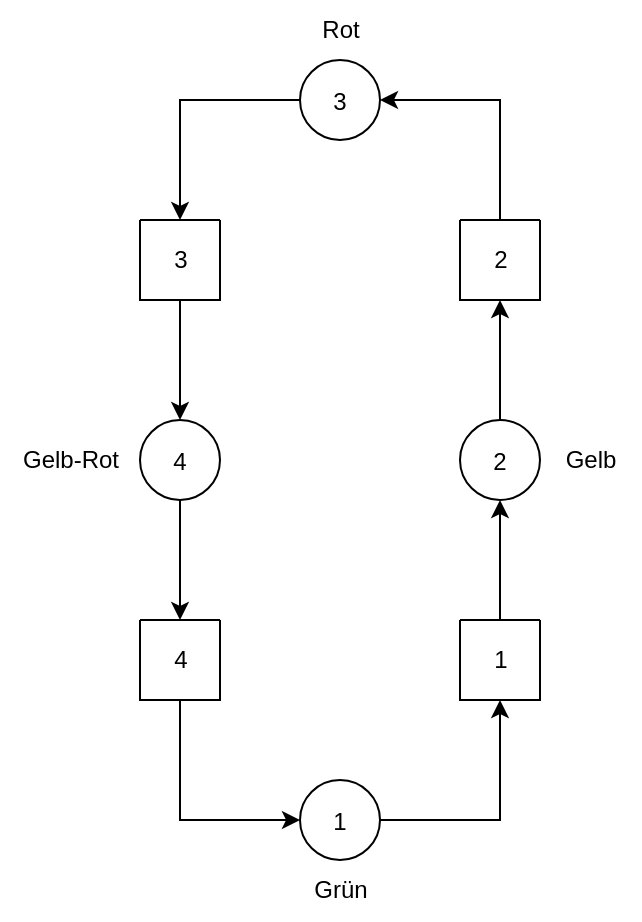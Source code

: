 <mxfile version="23.1.5" type="github">
  <diagram name="Seite-1" id="rHY39RkkCs6-cMn1Zkrb">
    <mxGraphModel dx="1270" dy="688" grid="1" gridSize="10" guides="1" tooltips="1" connect="1" arrows="1" fold="1" page="1" pageScale="1" pageWidth="827" pageHeight="1169" math="0" shadow="0">
      <root>
        <mxCell id="0" />
        <mxCell id="1" parent="0" />
        <mxCell id="ZkF7T1K0_yWGveQ7AQbq-30" style="edgeStyle=orthogonalEdgeStyle;rounded=0;orthogonalLoop=1;jettySize=auto;html=1;exitX=0;exitY=0.5;exitDx=0;exitDy=0;entryX=0.5;entryY=0;entryDx=0;entryDy=0;" edge="1" parent="1" source="ZkF7T1K0_yWGveQ7AQbq-27" target="ZkF7T1K0_yWGveQ7AQbq-29">
          <mxGeometry relative="1" as="geometry" />
        </mxCell>
        <mxCell id="ZkF7T1K0_yWGveQ7AQbq-27" value="3" style="ellipse;" vertex="1" parent="1">
          <mxGeometry x="190" y="70" width="40" height="40" as="geometry" />
        </mxCell>
        <mxCell id="ZkF7T1K0_yWGveQ7AQbq-28" value="Rot" style="text;html=1;align=center;verticalAlign=middle;resizable=0;points=[];autosize=1;strokeColor=none;fillColor=none;" vertex="1" parent="1">
          <mxGeometry x="190" y="40" width="40" height="30" as="geometry" />
        </mxCell>
        <mxCell id="ZkF7T1K0_yWGveQ7AQbq-32" style="edgeStyle=orthogonalEdgeStyle;rounded=0;orthogonalLoop=1;jettySize=auto;html=1;exitX=0.5;exitY=1;exitDx=0;exitDy=0;entryX=0.5;entryY=0;entryDx=0;entryDy=0;" edge="1" parent="1" source="ZkF7T1K0_yWGveQ7AQbq-29" target="ZkF7T1K0_yWGveQ7AQbq-31">
          <mxGeometry relative="1" as="geometry" />
        </mxCell>
        <mxCell id="ZkF7T1K0_yWGveQ7AQbq-29" value="" style="swimlane;startSize=0;" vertex="1" parent="1">
          <mxGeometry x="110" y="150" width="40" height="40" as="geometry">
            <mxRectangle x="280" y="160" width="40" height="40" as="alternateBounds" />
          </mxGeometry>
        </mxCell>
        <mxCell id="ZkF7T1K0_yWGveQ7AQbq-50" value="3" style="text;html=1;align=center;verticalAlign=middle;resizable=0;points=[];autosize=1;strokeColor=none;fillColor=none;" vertex="1" parent="ZkF7T1K0_yWGveQ7AQbq-29">
          <mxGeometry x="5" y="5" width="30" height="30" as="geometry" />
        </mxCell>
        <mxCell id="ZkF7T1K0_yWGveQ7AQbq-36" style="edgeStyle=orthogonalEdgeStyle;rounded=0;orthogonalLoop=1;jettySize=auto;html=1;exitX=0.5;exitY=1;exitDx=0;exitDy=0;entryX=0.5;entryY=0;entryDx=0;entryDy=0;" edge="1" parent="1" source="ZkF7T1K0_yWGveQ7AQbq-31" target="ZkF7T1K0_yWGveQ7AQbq-34">
          <mxGeometry relative="1" as="geometry" />
        </mxCell>
        <mxCell id="ZkF7T1K0_yWGveQ7AQbq-31" value="4" style="ellipse;" vertex="1" parent="1">
          <mxGeometry x="110" y="250" width="40" height="40" as="geometry" />
        </mxCell>
        <mxCell id="ZkF7T1K0_yWGveQ7AQbq-33" value="Gelb-Rot" style="text;html=1;align=center;verticalAlign=middle;resizable=0;points=[];autosize=1;strokeColor=none;fillColor=none;" vertex="1" parent="1">
          <mxGeometry x="40" y="255" width="70" height="30" as="geometry" />
        </mxCell>
        <mxCell id="ZkF7T1K0_yWGveQ7AQbq-38" style="edgeStyle=orthogonalEdgeStyle;rounded=0;orthogonalLoop=1;jettySize=auto;html=1;exitX=0.5;exitY=1;exitDx=0;exitDy=0;entryX=0;entryY=0.5;entryDx=0;entryDy=0;" edge="1" parent="1" source="ZkF7T1K0_yWGveQ7AQbq-34" target="ZkF7T1K0_yWGveQ7AQbq-37">
          <mxGeometry relative="1" as="geometry" />
        </mxCell>
        <mxCell id="ZkF7T1K0_yWGveQ7AQbq-34" value="" style="swimlane;startSize=0;" vertex="1" parent="1">
          <mxGeometry x="110" y="350" width="40" height="40" as="geometry">
            <mxRectangle x="280" y="160" width="40" height="40" as="alternateBounds" />
          </mxGeometry>
        </mxCell>
        <mxCell id="ZkF7T1K0_yWGveQ7AQbq-51" value="4" style="text;html=1;align=center;verticalAlign=middle;resizable=0;points=[];autosize=1;strokeColor=none;fillColor=none;" vertex="1" parent="ZkF7T1K0_yWGveQ7AQbq-34">
          <mxGeometry x="5" y="5" width="30" height="30" as="geometry" />
        </mxCell>
        <mxCell id="ZkF7T1K0_yWGveQ7AQbq-41" style="edgeStyle=orthogonalEdgeStyle;rounded=0;orthogonalLoop=1;jettySize=auto;html=1;entryX=0.5;entryY=1;entryDx=0;entryDy=0;" edge="1" parent="1" source="ZkF7T1K0_yWGveQ7AQbq-37" target="ZkF7T1K0_yWGveQ7AQbq-40">
          <mxGeometry relative="1" as="geometry" />
        </mxCell>
        <mxCell id="ZkF7T1K0_yWGveQ7AQbq-37" value="1" style="ellipse;" vertex="1" parent="1">
          <mxGeometry x="190" y="430" width="40" height="40" as="geometry" />
        </mxCell>
        <mxCell id="ZkF7T1K0_yWGveQ7AQbq-39" value="Grün" style="text;html=1;align=center;verticalAlign=middle;resizable=0;points=[];autosize=1;strokeColor=none;fillColor=none;" vertex="1" parent="1">
          <mxGeometry x="185" y="470" width="50" height="30" as="geometry" />
        </mxCell>
        <mxCell id="ZkF7T1K0_yWGveQ7AQbq-44" style="edgeStyle=orthogonalEdgeStyle;rounded=0;orthogonalLoop=1;jettySize=auto;html=1;entryX=0.5;entryY=1;entryDx=0;entryDy=0;" edge="1" parent="1" source="ZkF7T1K0_yWGveQ7AQbq-40" target="ZkF7T1K0_yWGveQ7AQbq-42">
          <mxGeometry relative="1" as="geometry" />
        </mxCell>
        <mxCell id="ZkF7T1K0_yWGveQ7AQbq-40" value="" style="swimlane;startSize=0;" vertex="1" parent="1">
          <mxGeometry x="270" y="350" width="40" height="40" as="geometry">
            <mxRectangle x="280" y="160" width="40" height="40" as="alternateBounds" />
          </mxGeometry>
        </mxCell>
        <mxCell id="ZkF7T1K0_yWGveQ7AQbq-48" value="1" style="text;html=1;align=center;verticalAlign=middle;resizable=0;points=[];autosize=1;strokeColor=none;fillColor=none;" vertex="1" parent="ZkF7T1K0_yWGveQ7AQbq-40">
          <mxGeometry x="5" y="5" width="30" height="30" as="geometry" />
        </mxCell>
        <mxCell id="ZkF7T1K0_yWGveQ7AQbq-46" style="edgeStyle=orthogonalEdgeStyle;rounded=0;orthogonalLoop=1;jettySize=auto;html=1;entryX=0.5;entryY=1;entryDx=0;entryDy=0;" edge="1" parent="1" source="ZkF7T1K0_yWGveQ7AQbq-42" target="ZkF7T1K0_yWGveQ7AQbq-45">
          <mxGeometry relative="1" as="geometry" />
        </mxCell>
        <mxCell id="ZkF7T1K0_yWGveQ7AQbq-42" value="2" style="ellipse;" vertex="1" parent="1">
          <mxGeometry x="270" y="250" width="40" height="40" as="geometry" />
        </mxCell>
        <mxCell id="ZkF7T1K0_yWGveQ7AQbq-43" value="Gelb" style="text;html=1;align=center;verticalAlign=middle;resizable=0;points=[];autosize=1;strokeColor=none;fillColor=none;" vertex="1" parent="1">
          <mxGeometry x="310" y="255" width="50" height="30" as="geometry" />
        </mxCell>
        <mxCell id="ZkF7T1K0_yWGveQ7AQbq-47" style="edgeStyle=orthogonalEdgeStyle;rounded=0;orthogonalLoop=1;jettySize=auto;html=1;entryX=1;entryY=0.5;entryDx=0;entryDy=0;exitX=0.5;exitY=0;exitDx=0;exitDy=0;" edge="1" parent="1" source="ZkF7T1K0_yWGveQ7AQbq-45" target="ZkF7T1K0_yWGveQ7AQbq-27">
          <mxGeometry relative="1" as="geometry" />
        </mxCell>
        <mxCell id="ZkF7T1K0_yWGveQ7AQbq-45" value="" style="swimlane;startSize=0;" vertex="1" parent="1">
          <mxGeometry x="270" y="150" width="40" height="40" as="geometry">
            <mxRectangle x="280" y="160" width="40" height="40" as="alternateBounds" />
          </mxGeometry>
        </mxCell>
        <mxCell id="ZkF7T1K0_yWGveQ7AQbq-49" value="2" style="text;html=1;align=center;verticalAlign=middle;resizable=0;points=[];autosize=1;strokeColor=none;fillColor=none;" vertex="1" parent="ZkF7T1K0_yWGveQ7AQbq-45">
          <mxGeometry x="5" y="5" width="30" height="30" as="geometry" />
        </mxCell>
      </root>
    </mxGraphModel>
  </diagram>
</mxfile>
